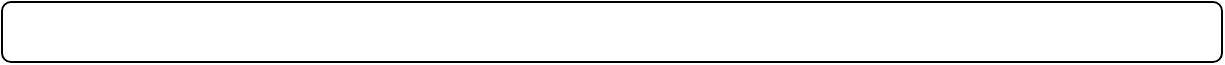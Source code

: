 <mxfile version="15.0.6" type="github">
  <diagram id="pAx_lfvB6iBGS43vm__F" name="Page-1">
    <mxGraphModel dx="1038" dy="579" grid="1" gridSize="10" guides="1" tooltips="1" connect="1" arrows="1" fold="1" page="1" pageScale="1" pageWidth="827" pageHeight="1169" math="0" shadow="0">
      <root>
        <mxCell id="0" />
        <mxCell id="1" parent="0" />
        <mxCell id="B53M1LOZ8ksXV3AffY3u-1" value="" style="rounded=1;whiteSpace=wrap;html=1;" vertex="1" parent="1">
          <mxGeometry x="109" y="20" width="610" height="30" as="geometry" />
        </mxCell>
      </root>
    </mxGraphModel>
  </diagram>
</mxfile>
